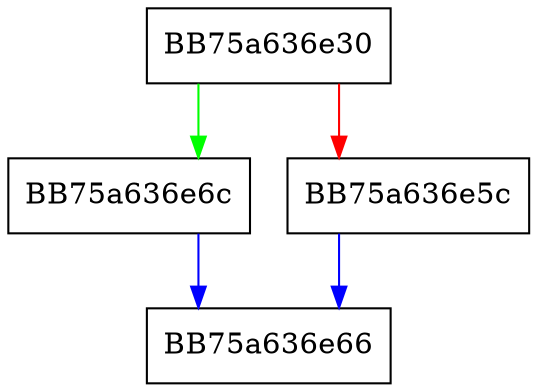 digraph GetFileSize {
  node [shape="box"];
  graph [splines=ortho];
  BB75a636e30 -> BB75a636e6c [color="green"];
  BB75a636e30 -> BB75a636e5c [color="red"];
  BB75a636e5c -> BB75a636e66 [color="blue"];
  BB75a636e6c -> BB75a636e66 [color="blue"];
}